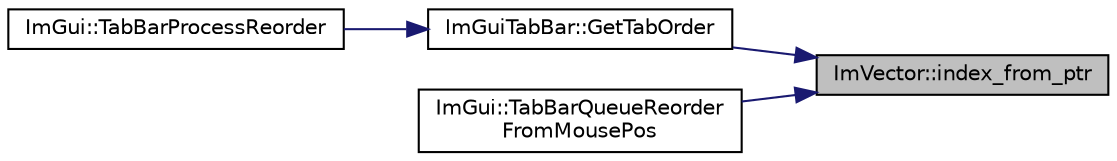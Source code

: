 digraph "ImVector::index_from_ptr"
{
 // LATEX_PDF_SIZE
  edge [fontname="Helvetica",fontsize="10",labelfontname="Helvetica",labelfontsize="10"];
  node [fontname="Helvetica",fontsize="10",shape=record];
  rankdir="RL";
  Node1 [label="ImVector::index_from_ptr",height=0.2,width=0.4,color="black", fillcolor="grey75", style="filled", fontcolor="black",tooltip=" "];
  Node1 -> Node2 [dir="back",color="midnightblue",fontsize="10",style="solid"];
  Node2 [label="ImGuiTabBar::GetTabOrder",height=0.2,width=0.4,color="black", fillcolor="white", style="filled",URL="$struct_im_gui_tab_bar.html#aced33dc6164509331b3430239bd7dcbd",tooltip=" "];
  Node2 -> Node3 [dir="back",color="midnightblue",fontsize="10",style="solid"];
  Node3 [label="ImGui::TabBarProcessReorder",height=0.2,width=0.4,color="black", fillcolor="white", style="filled",URL="$namespace_im_gui.html#aabf7c33f50ff3dc01b14fb19578252ee",tooltip=" "];
  Node1 -> Node4 [dir="back",color="midnightblue",fontsize="10",style="solid"];
  Node4 [label="ImGui::TabBarQueueReorder\lFromMousePos",height=0.2,width=0.4,color="black", fillcolor="white", style="filled",URL="$namespace_im_gui.html#af2003678c224a700962f99e02b273a86",tooltip=" "];
}
